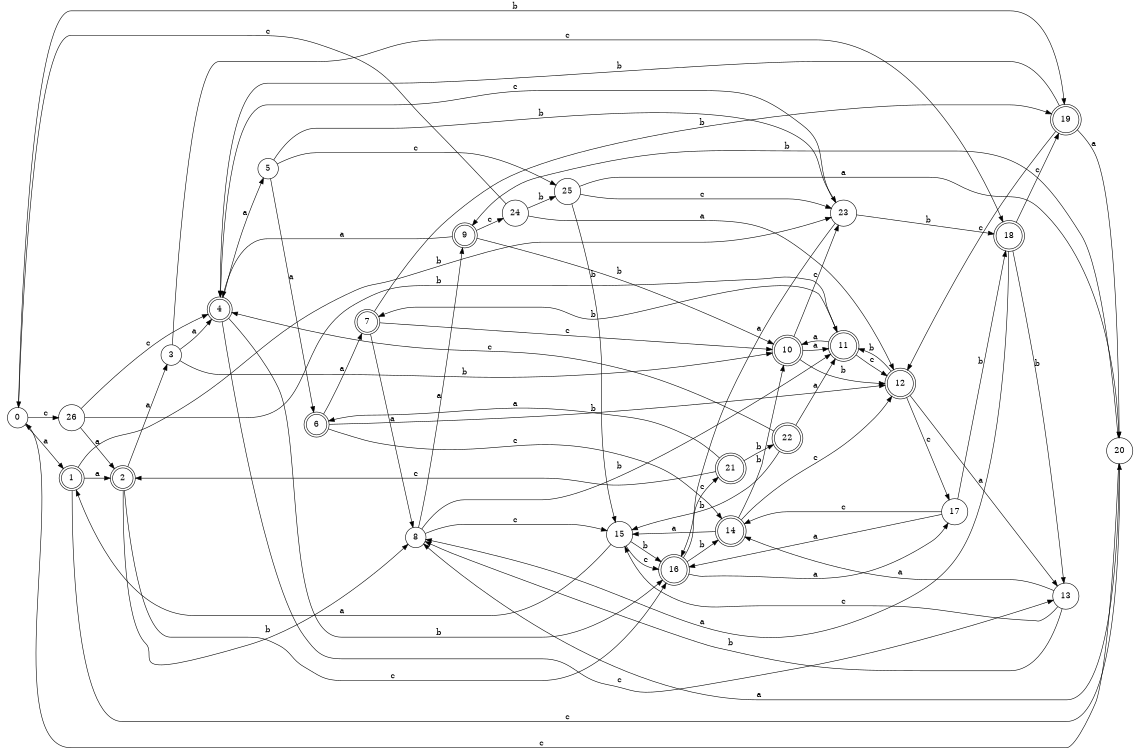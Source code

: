 digraph n22_10 {
__start0 [label="" shape="none"];

rankdir=LR;
size="8,5";

s0 [style="filled", color="black", fillcolor="white" shape="circle", label="0"];
s1 [style="rounded,filled", color="black", fillcolor="white" shape="doublecircle", label="1"];
s2 [style="rounded,filled", color="black", fillcolor="white" shape="doublecircle", label="2"];
s3 [style="filled", color="black", fillcolor="white" shape="circle", label="3"];
s4 [style="rounded,filled", color="black", fillcolor="white" shape="doublecircle", label="4"];
s5 [style="filled", color="black", fillcolor="white" shape="circle", label="5"];
s6 [style="rounded,filled", color="black", fillcolor="white" shape="doublecircle", label="6"];
s7 [style="rounded,filled", color="black", fillcolor="white" shape="doublecircle", label="7"];
s8 [style="filled", color="black", fillcolor="white" shape="circle", label="8"];
s9 [style="rounded,filled", color="black", fillcolor="white" shape="doublecircle", label="9"];
s10 [style="rounded,filled", color="black", fillcolor="white" shape="doublecircle", label="10"];
s11 [style="rounded,filled", color="black", fillcolor="white" shape="doublecircle", label="11"];
s12 [style="rounded,filled", color="black", fillcolor="white" shape="doublecircle", label="12"];
s13 [style="filled", color="black", fillcolor="white" shape="circle", label="13"];
s14 [style="rounded,filled", color="black", fillcolor="white" shape="doublecircle", label="14"];
s15 [style="filled", color="black", fillcolor="white" shape="circle", label="15"];
s16 [style="rounded,filled", color="black", fillcolor="white" shape="doublecircle", label="16"];
s17 [style="filled", color="black", fillcolor="white" shape="circle", label="17"];
s18 [style="rounded,filled", color="black", fillcolor="white" shape="doublecircle", label="18"];
s19 [style="rounded,filled", color="black", fillcolor="white" shape="doublecircle", label="19"];
s20 [style="filled", color="black", fillcolor="white" shape="circle", label="20"];
s21 [style="rounded,filled", color="black", fillcolor="white" shape="doublecircle", label="21"];
s22 [style="rounded,filled", color="black", fillcolor="white" shape="doublecircle", label="22"];
s23 [style="filled", color="black", fillcolor="white" shape="circle", label="23"];
s24 [style="filled", color="black", fillcolor="white" shape="circle", label="24"];
s25 [style="filled", color="black", fillcolor="white" shape="circle", label="25"];
s26 [style="filled", color="black", fillcolor="white" shape="circle", label="26"];
s0 -> s1 [label="a"];
s0 -> s19 [label="b"];
s0 -> s26 [label="c"];
s1 -> s2 [label="a"];
s1 -> s23 [label="b"];
s1 -> s20 [label="c"];
s2 -> s3 [label="a"];
s2 -> s8 [label="b"];
s2 -> s16 [label="c"];
s3 -> s4 [label="a"];
s3 -> s10 [label="b"];
s3 -> s18 [label="c"];
s4 -> s5 [label="a"];
s4 -> s16 [label="b"];
s4 -> s13 [label="c"];
s5 -> s6 [label="a"];
s5 -> s23 [label="b"];
s5 -> s25 [label="c"];
s6 -> s7 [label="a"];
s6 -> s12 [label="b"];
s6 -> s14 [label="c"];
s7 -> s8 [label="a"];
s7 -> s19 [label="b"];
s7 -> s10 [label="c"];
s8 -> s9 [label="a"];
s8 -> s11 [label="b"];
s8 -> s15 [label="c"];
s9 -> s4 [label="a"];
s9 -> s10 [label="b"];
s9 -> s24 [label="c"];
s10 -> s11 [label="a"];
s10 -> s12 [label="b"];
s10 -> s23 [label="c"];
s11 -> s10 [label="a"];
s11 -> s7 [label="b"];
s11 -> s12 [label="c"];
s12 -> s13 [label="a"];
s12 -> s11 [label="b"];
s12 -> s17 [label="c"];
s13 -> s14 [label="a"];
s13 -> s8 [label="b"];
s13 -> s15 [label="c"];
s14 -> s15 [label="a"];
s14 -> s10 [label="b"];
s14 -> s12 [label="c"];
s15 -> s1 [label="a"];
s15 -> s16 [label="b"];
s15 -> s16 [label="c"];
s16 -> s17 [label="a"];
s16 -> s14 [label="b"];
s16 -> s21 [label="c"];
s17 -> s16 [label="a"];
s17 -> s18 [label="b"];
s17 -> s14 [label="c"];
s18 -> s8 [label="a"];
s18 -> s13 [label="b"];
s18 -> s19 [label="c"];
s19 -> s20 [label="a"];
s19 -> s4 [label="b"];
s19 -> s12 [label="c"];
s20 -> s8 [label="a"];
s20 -> s9 [label="b"];
s20 -> s0 [label="c"];
s21 -> s6 [label="a"];
s21 -> s22 [label="b"];
s21 -> s2 [label="c"];
s22 -> s11 [label="a"];
s22 -> s15 [label="b"];
s22 -> s4 [label="c"];
s23 -> s16 [label="a"];
s23 -> s18 [label="b"];
s23 -> s4 [label="c"];
s24 -> s12 [label="a"];
s24 -> s25 [label="b"];
s24 -> s0 [label="c"];
s25 -> s20 [label="a"];
s25 -> s15 [label="b"];
s25 -> s23 [label="c"];
s26 -> s2 [label="a"];
s26 -> s11 [label="b"];
s26 -> s4 [label="c"];

}
